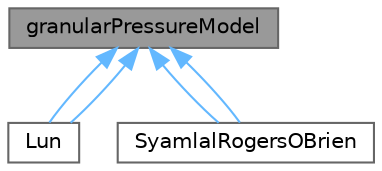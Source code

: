 digraph "granularPressureModel"
{
 // LATEX_PDF_SIZE
  bgcolor="transparent";
  edge [fontname=Helvetica,fontsize=10,labelfontname=Helvetica,labelfontsize=10];
  node [fontname=Helvetica,fontsize=10,shape=box,height=0.2,width=0.4];
  Node1 [id="Node000001",label="granularPressureModel",height=0.2,width=0.4,color="gray40", fillcolor="grey60", style="filled", fontcolor="black",tooltip=" "];
  Node1 -> Node2 [id="edge1_Node000001_Node000002",dir="back",color="steelblue1",style="solid",tooltip=" "];
  Node2 [id="Node000002",label="Lun",height=0.2,width=0.4,color="gray40", fillcolor="white", style="filled",URL="$classFoam_1_1kineticTheoryModels_1_1granularPressureModels_1_1Lun.html",tooltip=" "];
  Node1 -> Node2 [id="edge2_Node000001_Node000002",dir="back",color="steelblue1",style="solid",tooltip=" "];
  Node1 -> Node3 [id="edge3_Node000001_Node000003",dir="back",color="steelblue1",style="solid",tooltip=" "];
  Node3 [id="Node000003",label="SyamlalRogersOBrien",height=0.2,width=0.4,color="gray40", fillcolor="white", style="filled",URL="$classFoam_1_1kineticTheoryModels_1_1granularPressureModels_1_1SyamlalRogersOBrien.html",tooltip=" "];
  Node1 -> Node3 [id="edge4_Node000001_Node000003",dir="back",color="steelblue1",style="solid",tooltip=" "];
}
